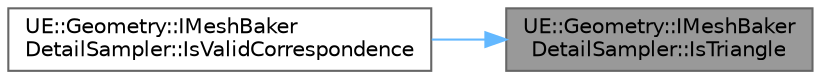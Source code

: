 digraph "UE::Geometry::IMeshBakerDetailSampler::IsTriangle"
{
 // INTERACTIVE_SVG=YES
 // LATEX_PDF_SIZE
  bgcolor="transparent";
  edge [fontname=Helvetica,fontsize=10,labelfontname=Helvetica,labelfontsize=10];
  node [fontname=Helvetica,fontsize=10,shape=box,height=0.2,width=0.4];
  rankdir="RL";
  Node1 [id="Node000001",label="UE::Geometry::IMeshBaker\lDetailSampler::IsTriangle",height=0.2,width=0.4,color="gray40", fillcolor="grey60", style="filled", fontcolor="black",tooltip=" "];
  Node1 -> Node2 [id="edge1_Node000001_Node000002",dir="back",color="steelblue1",style="solid",tooltip=" "];
  Node2 [id="Node000002",label="UE::Geometry::IMeshBaker\lDetailSampler::IsValidCorrespondence",height=0.2,width=0.4,color="grey40", fillcolor="white", style="filled",URL="$d4/d75/classUE_1_1Geometry_1_1IMeshBakerDetailSampler.html#a8f33515eb3c9445a3e57821394dda336",tooltip=" "];
}
